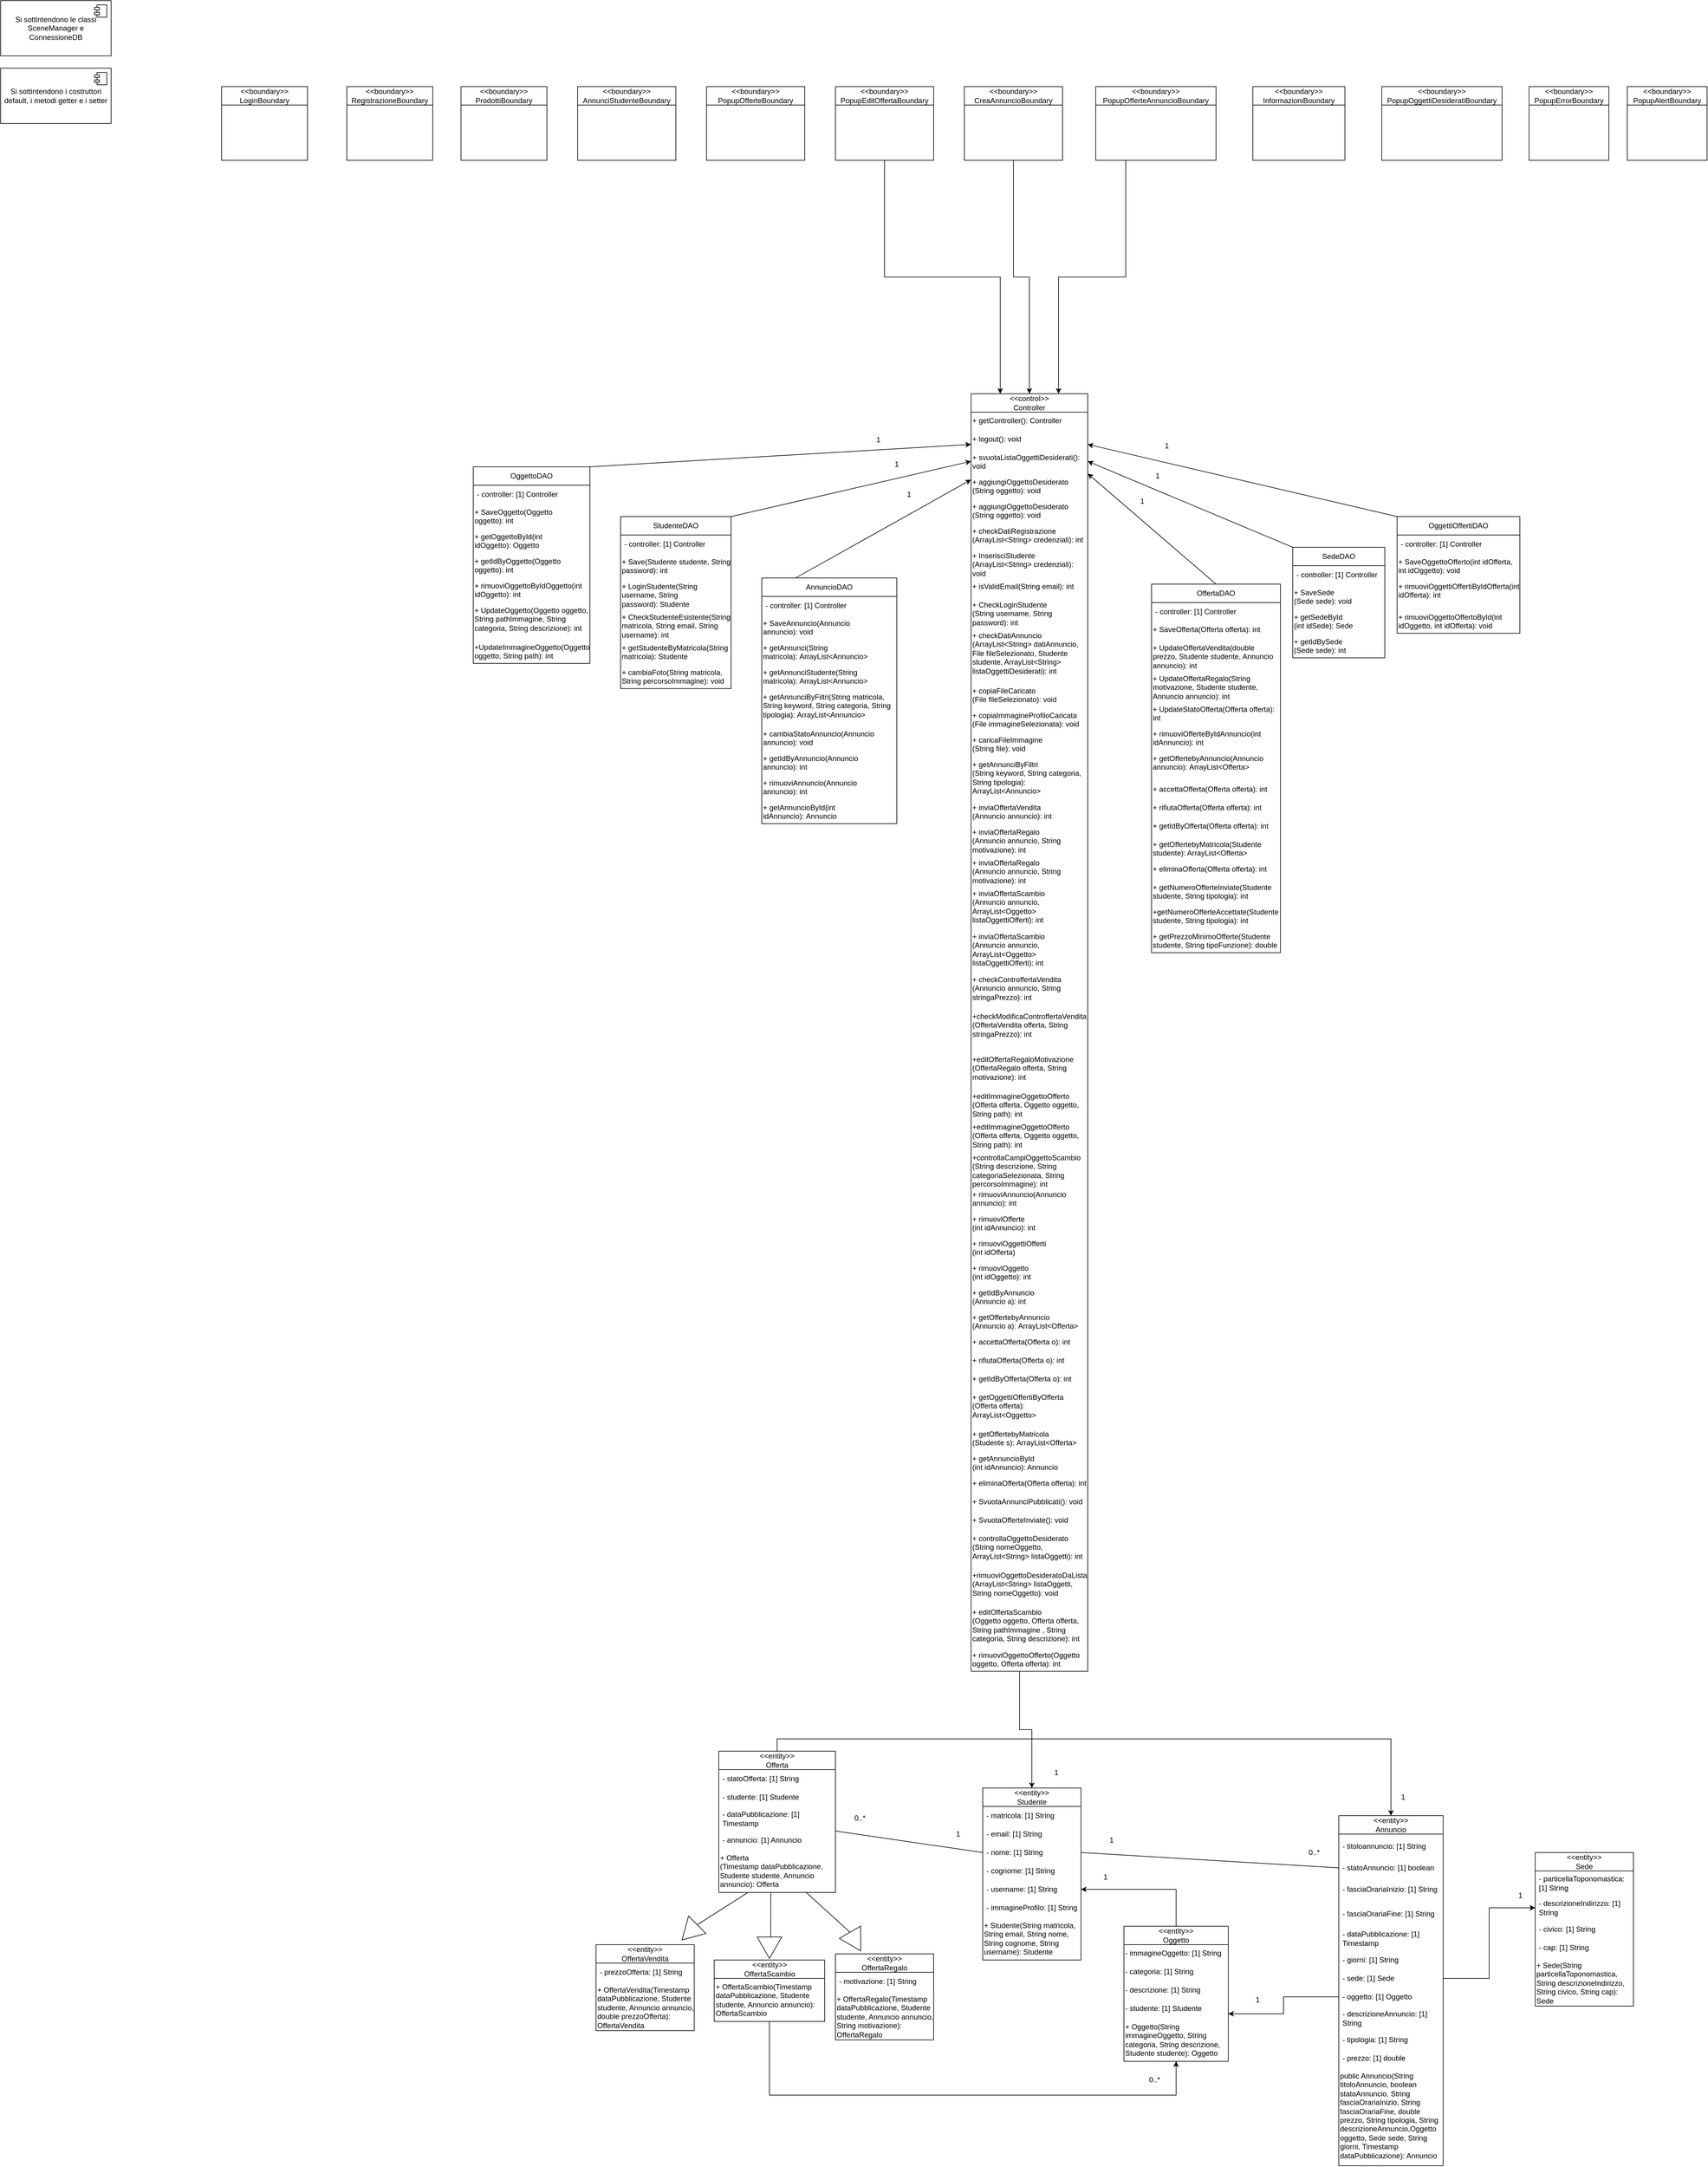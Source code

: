 <mxfile version="28.2.5">
  <diagram id="cW2cgHdcdRog6d1Aets5" name="Pagina-1">
    <mxGraphModel dx="3144" dy="1564" grid="1" gridSize="10" guides="1" tooltips="1" connect="1" arrows="1" fold="1" page="1" pageScale="1" pageWidth="827" pageHeight="1169" math="0" shadow="0">
      <root>
        <mxCell id="0" />
        <mxCell id="1" parent="0" />
        <mxCell id="Jhb4auvx99f1X-tcFU8L-2" value="&lt;div&gt;&amp;lt;&amp;lt;boundary&amp;gt;&amp;gt;&lt;/div&gt;&lt;div&gt;LoginBoundary&lt;/div&gt;" style="swimlane;fontStyle=0;childLayout=stackLayout;horizontal=1;startSize=30;horizontalStack=0;resizeParent=1;resizeParentMax=0;resizeLast=0;collapsible=1;marginBottom=0;whiteSpace=wrap;html=1;" parent="1" vertex="1">
          <mxGeometry x="400" y="160" width="140" height="120" as="geometry" />
        </mxCell>
        <mxCell id="Jhb4auvx99f1X-tcFU8L-4" value="&lt;div&gt;&amp;lt;&amp;lt;boundary&amp;gt;&amp;gt;&lt;/div&gt;&lt;div&gt;RegistrazioneBoundary&lt;/div&gt;" style="swimlane;fontStyle=0;childLayout=stackLayout;horizontal=1;startSize=30;horizontalStack=0;resizeParent=1;resizeParentMax=0;resizeLast=0;collapsible=1;marginBottom=0;whiteSpace=wrap;html=1;" parent="1" vertex="1">
          <mxGeometry x="604" y="160" width="140" height="120" as="geometry" />
        </mxCell>
        <mxCell id="Jhb4auvx99f1X-tcFU8L-6" value="&lt;div&gt;&amp;lt;&amp;lt;boundary&amp;gt;&amp;gt;&lt;/div&gt;&lt;div&gt;ProdottiBoundary&lt;/div&gt;" style="swimlane;fontStyle=0;childLayout=stackLayout;horizontal=1;startSize=30;horizontalStack=0;resizeParent=1;resizeParentMax=0;resizeLast=0;collapsible=1;marginBottom=0;whiteSpace=wrap;html=1;" parent="1" vertex="1">
          <mxGeometry x="790" y="160" width="140" height="120" as="geometry" />
        </mxCell>
        <mxCell id="Jhb4auvx99f1X-tcFU8L-8" value="&amp;lt;&amp;lt;boundary&amp;gt;&amp;gt;&lt;div&gt;AnnunciStudenteBoundary&lt;/div&gt;" style="swimlane;fontStyle=0;childLayout=stackLayout;horizontal=1;startSize=30;horizontalStack=0;resizeParent=1;resizeParentMax=0;resizeLast=0;collapsible=1;marginBottom=0;whiteSpace=wrap;html=1;" parent="1" vertex="1">
          <mxGeometry x="980" y="160" width="160" height="120" as="geometry" />
        </mxCell>
        <mxCell id="Jhb4auvx99f1X-tcFU8L-10" value="&amp;lt;&amp;lt;boundary&amp;gt;&amp;gt;&lt;div&gt;PopupOfferteBoundary&lt;/div&gt;" style="swimlane;fontStyle=0;childLayout=stackLayout;horizontal=1;startSize=30;horizontalStack=0;resizeParent=1;resizeParentMax=0;resizeLast=0;collapsible=1;marginBottom=0;whiteSpace=wrap;html=1;" parent="1" vertex="1">
          <mxGeometry x="1190" y="160" width="160" height="120" as="geometry" />
        </mxCell>
        <mxCell id="Jhb4auvx99f1X-tcFU8L-11" style="edgeStyle=orthogonalEdgeStyle;rounded=0;orthogonalLoop=1;jettySize=auto;html=1;exitX=0.5;exitY=1;exitDx=0;exitDy=0;entryX=0.25;entryY=0;entryDx=0;entryDy=0;" parent="1" source="Jhb4auvx99f1X-tcFU8L-12" target="Jhb4auvx99f1X-tcFU8L-25" edge="1">
          <mxGeometry relative="1" as="geometry" />
        </mxCell>
        <mxCell id="Jhb4auvx99f1X-tcFU8L-12" value="&amp;lt;&amp;lt;boundary&amp;gt;&amp;gt;&lt;div&gt;PopupEditOffertaBoundary&lt;/div&gt;" style="swimlane;fontStyle=0;childLayout=stackLayout;horizontal=1;startSize=30;horizontalStack=0;resizeParent=1;resizeParentMax=0;resizeLast=0;collapsible=1;marginBottom=0;whiteSpace=wrap;html=1;" parent="1" vertex="1">
          <mxGeometry x="1400" y="160" width="160" height="120" as="geometry" />
        </mxCell>
        <mxCell id="tFBJAqRNHtmbwnd6xfE6-39" style="edgeStyle=orthogonalEdgeStyle;rounded=0;orthogonalLoop=1;jettySize=auto;html=1;exitX=0.5;exitY=1;exitDx=0;exitDy=0;entryX=0.5;entryY=0;entryDx=0;entryDy=0;" edge="1" parent="1" source="Jhb4auvx99f1X-tcFU8L-14" target="Jhb4auvx99f1X-tcFU8L-25">
          <mxGeometry relative="1" as="geometry" />
        </mxCell>
        <mxCell id="Jhb4auvx99f1X-tcFU8L-14" value="&amp;lt;&amp;lt;boundary&amp;gt;&amp;gt;&lt;div&gt;CreaAnnuncioBoundary&lt;/div&gt;" style="swimlane;fontStyle=0;childLayout=stackLayout;horizontal=1;startSize=30;horizontalStack=0;resizeParent=1;resizeParentMax=0;resizeLast=0;collapsible=1;marginBottom=0;whiteSpace=wrap;html=1;" parent="1" vertex="1">
          <mxGeometry x="1610" y="160" width="160" height="120" as="geometry" />
        </mxCell>
        <mxCell id="Jhb4auvx99f1X-tcFU8L-15" style="edgeStyle=orthogonalEdgeStyle;rounded=0;orthogonalLoop=1;jettySize=auto;html=1;exitX=0.25;exitY=1;exitDx=0;exitDy=0;entryX=0.75;entryY=0;entryDx=0;entryDy=0;" parent="1" source="Jhb4auvx99f1X-tcFU8L-16" target="Jhb4auvx99f1X-tcFU8L-25" edge="1">
          <mxGeometry relative="1" as="geometry" />
        </mxCell>
        <mxCell id="Jhb4auvx99f1X-tcFU8L-16" value="&amp;lt;&amp;lt;boundary&amp;gt;&amp;gt;&lt;div&gt;PopupOfferteAnnuncioBoundary&lt;/div&gt;" style="swimlane;fontStyle=0;childLayout=stackLayout;horizontal=1;startSize=30;horizontalStack=0;resizeParent=1;resizeParentMax=0;resizeLast=0;collapsible=1;marginBottom=0;whiteSpace=wrap;html=1;" parent="1" vertex="1">
          <mxGeometry x="1824" y="160" width="196" height="120" as="geometry" />
        </mxCell>
        <mxCell id="Jhb4auvx99f1X-tcFU8L-18" value="&lt;div&gt;&amp;lt;&amp;lt;boundary&amp;gt;&amp;gt;&lt;/div&gt;&lt;div&gt;InformazioniBoundary&lt;/div&gt;" style="swimlane;fontStyle=0;childLayout=stackLayout;horizontal=1;startSize=30;horizontalStack=0;resizeParent=1;resizeParentMax=0;resizeLast=0;collapsible=1;marginBottom=0;whiteSpace=wrap;html=1;" parent="1" vertex="1">
          <mxGeometry x="2080" y="160" width="150" height="120" as="geometry" />
        </mxCell>
        <mxCell id="Jhb4auvx99f1X-tcFU8L-20" value="&amp;lt;&amp;lt;boundary&amp;gt;&amp;gt;&lt;div&gt;PopupOggettiDesideratiBoundary&lt;/div&gt;" style="swimlane;fontStyle=0;childLayout=stackLayout;horizontal=1;startSize=30;horizontalStack=0;resizeParent=1;resizeParentMax=0;resizeLast=0;collapsible=1;marginBottom=0;whiteSpace=wrap;html=1;" parent="1" vertex="1">
          <mxGeometry x="2290" y="160" width="196" height="120" as="geometry" />
        </mxCell>
        <mxCell id="Jhb4auvx99f1X-tcFU8L-22" value="&amp;lt;&amp;lt;boundary&amp;gt;&amp;gt;&lt;div&gt;PopupAlertBoundary&lt;/div&gt;" style="swimlane;fontStyle=0;childLayout=stackLayout;horizontal=1;startSize=30;horizontalStack=0;resizeParent=1;resizeParentMax=0;resizeLast=0;collapsible=1;marginBottom=0;whiteSpace=wrap;html=1;" parent="1" vertex="1">
          <mxGeometry x="2690" y="160" width="130" height="120" as="geometry" />
        </mxCell>
        <mxCell id="Jhb4auvx99f1X-tcFU8L-24" value="&amp;lt;&amp;lt;boundary&amp;gt;&amp;gt;&lt;div&gt;PopupErrorBoundary&lt;/div&gt;" style="swimlane;fontStyle=0;childLayout=stackLayout;horizontal=1;startSize=30;horizontalStack=0;resizeParent=1;resizeParentMax=0;resizeLast=0;collapsible=1;marginBottom=0;whiteSpace=wrap;html=1;" parent="1" vertex="1">
          <mxGeometry x="2530" y="160" width="130" height="120" as="geometry" />
        </mxCell>
        <mxCell id="Jhb4auvx99f1X-tcFU8L-25" value="&lt;div&gt;&amp;lt;&amp;lt;control&amp;gt;&amp;gt;&lt;/div&gt;&lt;div&gt;Controller&lt;/div&gt;" style="swimlane;fontStyle=0;childLayout=stackLayout;horizontal=1;startSize=30;horizontalStack=0;resizeParent=1;resizeParentMax=0;resizeLast=0;collapsible=1;marginBottom=0;whiteSpace=wrap;html=1;" parent="1" vertex="1">
          <mxGeometry x="1621" y="660" width="190" height="2080" as="geometry" />
        </mxCell>
        <mxCell id="tFBJAqRNHtmbwnd6xfE6-32" value="+ getController(): Controller" style="text;whiteSpace=wrap;" vertex="1" parent="Jhb4auvx99f1X-tcFU8L-25">
          <mxGeometry y="30" width="190" height="30" as="geometry" />
        </mxCell>
        <mxCell id="tFBJAqRNHtmbwnd6xfE6-36" value="+ logout(): void" style="text;whiteSpace=wrap;" vertex="1" parent="Jhb4auvx99f1X-tcFU8L-25">
          <mxGeometry y="60" width="190" height="30" as="geometry" />
        </mxCell>
        <mxCell id="tFBJAqRNHtmbwnd6xfE6-38" value="+ svuotaListaOggettiDesiderati(): void" style="text;whiteSpace=wrap;" vertex="1" parent="Jhb4auvx99f1X-tcFU8L-25">
          <mxGeometry y="90" width="190" height="40" as="geometry" />
        </mxCell>
        <mxCell id="tFBJAqRNHtmbwnd6xfE6-46" value="+ aggiungiOggettoDesiderato&#xa;(String oggetto): void" style="text;whiteSpace=wrap;" vertex="1" parent="Jhb4auvx99f1X-tcFU8L-25">
          <mxGeometry y="130" width="190" height="40" as="geometry" />
        </mxCell>
        <mxCell id="tFBJAqRNHtmbwnd6xfE6-63" value="+ aggiungiOggettoDesiderato&#xa;(String oggetto): void" style="text;whiteSpace=wrap;" vertex="1" parent="Jhb4auvx99f1X-tcFU8L-25">
          <mxGeometry y="170" width="190" height="40" as="geometry" />
        </mxCell>
        <mxCell id="tFBJAqRNHtmbwnd6xfE6-64" value="+ checkDatiRegistrazione&#xa;(ArrayList&lt;String&gt; credenziali): int" style="text;whiteSpace=wrap;" vertex="1" parent="Jhb4auvx99f1X-tcFU8L-25">
          <mxGeometry y="210" width="190" height="40" as="geometry" />
        </mxCell>
        <mxCell id="tFBJAqRNHtmbwnd6xfE6-67" value="+ InserisciStudente (ArrayList&lt;String&gt; credenziali): void" style="text;whiteSpace=wrap;" vertex="1" parent="Jhb4auvx99f1X-tcFU8L-25">
          <mxGeometry y="250" width="190" height="50" as="geometry" />
        </mxCell>
        <mxCell id="tFBJAqRNHtmbwnd6xfE6-69" value="+ isValidEmail(String email): int" style="text;whiteSpace=wrap;" vertex="1" parent="Jhb4auvx99f1X-tcFU8L-25">
          <mxGeometry y="300" width="190" height="30" as="geometry" />
        </mxCell>
        <mxCell id="tFBJAqRNHtmbwnd6xfE6-70" value="+ CheckLoginStudente&#xa;(String username, String password): int" style="text;whiteSpace=wrap;" vertex="1" parent="Jhb4auvx99f1X-tcFU8L-25">
          <mxGeometry y="330" width="190" height="50" as="geometry" />
        </mxCell>
        <mxCell id="tFBJAqRNHtmbwnd6xfE6-71" value="+ checkDatiAnnuncio&#xa;(ArrayList&lt;String&gt; datiAnnuncio, File fileSelezionato, Studente studente, ArrayList&lt;String&gt; listaOggettiDesiderati): int" style="text;whiteSpace=wrap;" vertex="1" parent="Jhb4auvx99f1X-tcFU8L-25">
          <mxGeometry y="380" width="190" height="90" as="geometry" />
        </mxCell>
        <mxCell id="tFBJAqRNHtmbwnd6xfE6-73" value="+ copiaFileCaricato&#xa;(File fileSelezionato): void" style="text;whiteSpace=wrap;" vertex="1" parent="Jhb4auvx99f1X-tcFU8L-25">
          <mxGeometry y="470" width="190" height="40" as="geometry" />
        </mxCell>
        <mxCell id="tFBJAqRNHtmbwnd6xfE6-74" value="+ copiaImmagineProfiloCaricata&#xa;(File immagineSelezionata): void" style="text;whiteSpace=wrap;" vertex="1" parent="Jhb4auvx99f1X-tcFU8L-25">
          <mxGeometry y="510" width="190" height="40" as="geometry" />
        </mxCell>
        <mxCell id="tFBJAqRNHtmbwnd6xfE6-75" value="+ caricaFileImmagine&#xa;(String file): void" style="text;whiteSpace=wrap;" vertex="1" parent="Jhb4auvx99f1X-tcFU8L-25">
          <mxGeometry y="550" width="190" height="40" as="geometry" />
        </mxCell>
        <mxCell id="tFBJAqRNHtmbwnd6xfE6-76" value="+ getAnnunciByFiltri&#xa;(String keyword, String categoria, String tipologia): ArrayList&lt;Annuncio&gt; " style="text;whiteSpace=wrap;" vertex="1" parent="Jhb4auvx99f1X-tcFU8L-25">
          <mxGeometry y="590" width="190" height="70" as="geometry" />
        </mxCell>
        <mxCell id="tFBJAqRNHtmbwnd6xfE6-141" value="+ inviaOffertaVendita&#xa;(Annuncio annuncio): int" style="text;whiteSpace=wrap;" vertex="1" parent="Jhb4auvx99f1X-tcFU8L-25">
          <mxGeometry y="660" width="190" height="40" as="geometry" />
        </mxCell>
        <mxCell id="tFBJAqRNHtmbwnd6xfE6-142" value="+ inviaOffertaRegalo&#xa;(Annuncio annuncio, String motivazione): int" style="text;whiteSpace=wrap;" vertex="1" parent="Jhb4auvx99f1X-tcFU8L-25">
          <mxGeometry y="700" width="190" height="50" as="geometry" />
        </mxCell>
        <mxCell id="tFBJAqRNHtmbwnd6xfE6-160" value="+ inviaOffertaRegalo&#xa;(Annuncio annuncio, String motivazione): int" style="text;whiteSpace=wrap;" vertex="1" parent="Jhb4auvx99f1X-tcFU8L-25">
          <mxGeometry y="750" width="190" height="50" as="geometry" />
        </mxCell>
        <mxCell id="tFBJAqRNHtmbwnd6xfE6-161" value="+ inviaOffertaScambio&#xa;(Annuncio annuncio, ArrayList&lt;Oggetto&gt; listaOggettiOfferti): int" style="text;whiteSpace=wrap;" vertex="1" parent="Jhb4auvx99f1X-tcFU8L-25">
          <mxGeometry y="800" width="190" height="70" as="geometry" />
        </mxCell>
        <mxCell id="tFBJAqRNHtmbwnd6xfE6-162" value="+ inviaOffertaScambio&#xa;(Annuncio annuncio, ArrayList&lt;Oggetto&gt; listaOggettiOfferti): int" style="text;whiteSpace=wrap;" vertex="1" parent="Jhb4auvx99f1X-tcFU8L-25">
          <mxGeometry y="870" width="190" height="70" as="geometry" />
        </mxCell>
        <mxCell id="tFBJAqRNHtmbwnd6xfE6-163" value="+ checkControffertaVendita&#xa;(Annuncio annuncio, String stringaPrezzo): int" style="text;whiteSpace=wrap;" vertex="1" parent="Jhb4auvx99f1X-tcFU8L-25">
          <mxGeometry y="940" width="190" height="60" as="geometry" />
        </mxCell>
        <mxCell id="tFBJAqRNHtmbwnd6xfE6-165" value="+checkModificaControffertaVendita&#xa;(OffertaVendita offerta, String stringaPrezzo): int" style="text;whiteSpace=wrap;" vertex="1" parent="Jhb4auvx99f1X-tcFU8L-25">
          <mxGeometry y="1000" width="190" height="70" as="geometry" />
        </mxCell>
        <mxCell id="tFBJAqRNHtmbwnd6xfE6-166" value="+editOffertaRegaloMotivazione&#xa;(OffertaRegalo offerta, String motivazione): int" style="text;whiteSpace=wrap;" vertex="1" parent="Jhb4auvx99f1X-tcFU8L-25">
          <mxGeometry y="1070" width="190" height="60" as="geometry" />
        </mxCell>
        <mxCell id="tFBJAqRNHtmbwnd6xfE6-167" value="+editImmagineOggettoOfferto&#xa;(Offerta offerta, Oggetto oggetto, String path): int" style="text;whiteSpace=wrap;" vertex="1" parent="Jhb4auvx99f1X-tcFU8L-25">
          <mxGeometry y="1130" width="190" height="50" as="geometry" />
        </mxCell>
        <mxCell id="tFBJAqRNHtmbwnd6xfE6-168" value="+editImmagineOggettoOfferto&#xa;(Offerta offerta, Oggetto oggetto, String path): int" style="text;whiteSpace=wrap;" vertex="1" parent="Jhb4auvx99f1X-tcFU8L-25">
          <mxGeometry y="1180" width="190" height="50" as="geometry" />
        </mxCell>
        <mxCell id="tFBJAqRNHtmbwnd6xfE6-170" value="+controllaCampiOggettoScambio&#xa;(String descrizione, String categoriaSelezionata, String percorsoImmagine): int" style="text;whiteSpace=wrap;" vertex="1" parent="Jhb4auvx99f1X-tcFU8L-25">
          <mxGeometry y="1230" width="190" height="60" as="geometry" />
        </mxCell>
        <mxCell id="tFBJAqRNHtmbwnd6xfE6-171" value="+ rimuoviAnnuncio(Annuncio annuncio): int" style="text;whiteSpace=wrap;" vertex="1" parent="Jhb4auvx99f1X-tcFU8L-25">
          <mxGeometry y="1290" width="190" height="40" as="geometry" />
        </mxCell>
        <mxCell id="tFBJAqRNHtmbwnd6xfE6-172" value="+ rimuoviOfferte&#xa;(int idAnnuncio): int" style="text;whiteSpace=wrap;" vertex="1" parent="Jhb4auvx99f1X-tcFU8L-25">
          <mxGeometry y="1330" width="190" height="40" as="geometry" />
        </mxCell>
        <mxCell id="tFBJAqRNHtmbwnd6xfE6-176" value="+ rimuoviOggettiOfferti&#xa;(int idOfferta)" style="text;whiteSpace=wrap;" vertex="1" parent="Jhb4auvx99f1X-tcFU8L-25">
          <mxGeometry y="1370" width="190" height="40" as="geometry" />
        </mxCell>
        <mxCell id="tFBJAqRNHtmbwnd6xfE6-177" value="+ rimuoviOggetto&#xa;(int idOggetto): int" style="text;whiteSpace=wrap;" vertex="1" parent="Jhb4auvx99f1X-tcFU8L-25">
          <mxGeometry y="1410" width="190" height="40" as="geometry" />
        </mxCell>
        <mxCell id="tFBJAqRNHtmbwnd6xfE6-179" value="+ getIdByAnnuncio&#xa;(Annuncio a): int" style="text;whiteSpace=wrap;" vertex="1" parent="Jhb4auvx99f1X-tcFU8L-25">
          <mxGeometry y="1450" width="190" height="40" as="geometry" />
        </mxCell>
        <mxCell id="tFBJAqRNHtmbwnd6xfE6-180" value="+ getOffertebyAnnuncio&#xa;(Annuncio a): ArrayList&lt;Offerta&gt; " style="text;whiteSpace=wrap;" vertex="1" parent="Jhb4auvx99f1X-tcFU8L-25">
          <mxGeometry y="1490" width="190" height="40" as="geometry" />
        </mxCell>
        <mxCell id="tFBJAqRNHtmbwnd6xfE6-181" value="+ accettaOfferta(Offerta o): int" style="text;whiteSpace=wrap;" vertex="1" parent="Jhb4auvx99f1X-tcFU8L-25">
          <mxGeometry y="1530" width="190" height="30" as="geometry" />
        </mxCell>
        <mxCell id="tFBJAqRNHtmbwnd6xfE6-182" value="+ rifiutaOfferta(Offerta o): int" style="text;whiteSpace=wrap;" vertex="1" parent="Jhb4auvx99f1X-tcFU8L-25">
          <mxGeometry y="1560" width="190" height="30" as="geometry" />
        </mxCell>
        <mxCell id="tFBJAqRNHtmbwnd6xfE6-183" value="+ getIdByOfferta(Offerta o): int" style="text;whiteSpace=wrap;" vertex="1" parent="Jhb4auvx99f1X-tcFU8L-25">
          <mxGeometry y="1590" width="190" height="30" as="geometry" />
        </mxCell>
        <mxCell id="tFBJAqRNHtmbwnd6xfE6-184" value="+ getOggettiOffertiByOfferta&#xa;(Offerta offerta): ArrayList&lt;Oggetto&gt; " style="text;whiteSpace=wrap;" vertex="1" parent="Jhb4auvx99f1X-tcFU8L-25">
          <mxGeometry y="1620" width="190" height="60" as="geometry" />
        </mxCell>
        <mxCell id="tFBJAqRNHtmbwnd6xfE6-185" value="+ getOffertebyMatricola&#xa;(Studente s): ArrayList&lt;Offerta&gt; " style="text;whiteSpace=wrap;" vertex="1" parent="Jhb4auvx99f1X-tcFU8L-25">
          <mxGeometry y="1680" width="190" height="40" as="geometry" />
        </mxCell>
        <mxCell id="tFBJAqRNHtmbwnd6xfE6-186" value="+ getAnnuncioById&#xa;(int idAnnuncio): Annuncio " style="text;whiteSpace=wrap;" vertex="1" parent="Jhb4auvx99f1X-tcFU8L-25">
          <mxGeometry y="1720" width="190" height="40" as="geometry" />
        </mxCell>
        <mxCell id="tFBJAqRNHtmbwnd6xfE6-189" value="+ eliminaOfferta(Offerta offerta): int" style="text;whiteSpace=wrap;" vertex="1" parent="Jhb4auvx99f1X-tcFU8L-25">
          <mxGeometry y="1760" width="190" height="30" as="geometry" />
        </mxCell>
        <mxCell id="tFBJAqRNHtmbwnd6xfE6-197" value="+ SvuotaAnnunciPubblicati(): void" style="text;whiteSpace=wrap;" vertex="1" parent="Jhb4auvx99f1X-tcFU8L-25">
          <mxGeometry y="1790" width="190" height="30" as="geometry" />
        </mxCell>
        <mxCell id="tFBJAqRNHtmbwnd6xfE6-198" value="+ SvuotaOfferteInviate(): void" style="text;whiteSpace=wrap;" vertex="1" parent="Jhb4auvx99f1X-tcFU8L-25">
          <mxGeometry y="1820" width="190" height="30" as="geometry" />
        </mxCell>
        <mxCell id="tFBJAqRNHtmbwnd6xfE6-199" value="+ controllaOggettoDesiderato&#xa;(String nomeOggetto, ArrayList&lt;String&gt; listaOggetti): int" style="text;whiteSpace=wrap;" vertex="1" parent="Jhb4auvx99f1X-tcFU8L-25">
          <mxGeometry y="1850" width="190" height="60" as="geometry" />
        </mxCell>
        <mxCell id="tFBJAqRNHtmbwnd6xfE6-201" value="+rimuoviOggettoDesideratoDaLista&#xa;(ArrayList&lt;String&gt; listaOggetti, String nomeOggetto): void" style="text;whiteSpace=wrap;" vertex="1" parent="Jhb4auvx99f1X-tcFU8L-25">
          <mxGeometry y="1910" width="190" height="60" as="geometry" />
        </mxCell>
        <mxCell id="tFBJAqRNHtmbwnd6xfE6-202" value="+ editOffertaScambio&#xa;(Oggetto oggetto, Offerta offerta, String pathImmagine , String categoria, String descrizione): int" style="text;whiteSpace=wrap;" vertex="1" parent="Jhb4auvx99f1X-tcFU8L-25">
          <mxGeometry y="1970" width="190" height="70" as="geometry" />
        </mxCell>
        <mxCell id="tFBJAqRNHtmbwnd6xfE6-203" value="+ rimuoviOggettoOfferto(Oggetto oggetto, Offerta offerta): int" style="text;whiteSpace=wrap;" vertex="1" parent="Jhb4auvx99f1X-tcFU8L-25">
          <mxGeometry y="2040" width="190" height="40" as="geometry" />
        </mxCell>
        <mxCell id="Jhb4auvx99f1X-tcFU8L-26" value="StudenteDAO" style="swimlane;fontStyle=0;childLayout=stackLayout;horizontal=1;startSize=30;horizontalStack=0;resizeParent=1;resizeParentMax=0;resizeLast=0;collapsible=1;marginBottom=0;whiteSpace=wrap;html=1;" parent="1" vertex="1">
          <mxGeometry x="1050" y="860" width="180" height="280" as="geometry" />
        </mxCell>
        <mxCell id="Jhb4auvx99f1X-tcFU8L-27" value="- controller: [1] Controller" style="text;strokeColor=none;fillColor=none;align=left;verticalAlign=middle;spacingLeft=4;spacingRight=4;overflow=hidden;points=[[0,0.5],[1,0.5]];portConstraint=eastwest;rotatable=0;whiteSpace=wrap;html=1;" parent="Jhb4auvx99f1X-tcFU8L-26" vertex="1">
          <mxGeometry y="30" width="180" height="30" as="geometry" />
        </mxCell>
        <mxCell id="Jhb4auvx99f1X-tcFU8L-28" value="+ Save(Studente studente, String password): int" style="text;whiteSpace=wrap;" parent="Jhb4auvx99f1X-tcFU8L-26" vertex="1">
          <mxGeometry y="60" width="180" height="40" as="geometry" />
        </mxCell>
        <mxCell id="Jhb4auvx99f1X-tcFU8L-29" value="+ LoginStudente(String username, String password): Studente " style="text;whiteSpace=wrap;" parent="Jhb4auvx99f1X-tcFU8L-26" vertex="1">
          <mxGeometry y="100" width="180" height="50" as="geometry" />
        </mxCell>
        <mxCell id="Jhb4auvx99f1X-tcFU8L-30" value="+ CheckStudenteEsistente(String matricola, String email, String username): int " style="text;whiteSpace=wrap;" parent="Jhb4auvx99f1X-tcFU8L-26" vertex="1">
          <mxGeometry y="150" width="180" height="50" as="geometry" />
        </mxCell>
        <mxCell id="Jhb4auvx99f1X-tcFU8L-31" value="+ getStudenteByMatricola(String matricola): Studente " style="text;whiteSpace=wrap;" parent="Jhb4auvx99f1X-tcFU8L-26" vertex="1">
          <mxGeometry y="200" width="180" height="40" as="geometry" />
        </mxCell>
        <mxCell id="Jhb4auvx99f1X-tcFU8L-32" value="+ cambiaFoto(String matricola, String percorsoImmagine): void " style="text;whiteSpace=wrap;" parent="Jhb4auvx99f1X-tcFU8L-26" vertex="1">
          <mxGeometry y="240" width="180" height="40" as="geometry" />
        </mxCell>
        <mxCell id="Jhb4auvx99f1X-tcFU8L-33" value="" style="endArrow=classic;html=1;rounded=0;exitX=1;exitY=0;exitDx=0;exitDy=0;endFill=1;entryX=0;entryY=0.5;entryDx=0;entryDy=0;" parent="1" source="Jhb4auvx99f1X-tcFU8L-26" edge="1" target="tFBJAqRNHtmbwnd6xfE6-38">
          <mxGeometry width="50" height="50" relative="1" as="geometry">
            <mxPoint x="1571" y="830" as="sourcePoint" />
            <mxPoint x="1621" y="780" as="targetPoint" />
          </mxGeometry>
        </mxCell>
        <mxCell id="Jhb4auvx99f1X-tcFU8L-34" value="AnnuncioDAO" style="swimlane;fontStyle=0;childLayout=stackLayout;horizontal=1;startSize=30;horizontalStack=0;resizeParent=1;resizeParentMax=0;resizeLast=0;collapsible=1;marginBottom=0;whiteSpace=wrap;html=1;" parent="1" vertex="1">
          <mxGeometry x="1280" y="960" width="220" height="400" as="geometry" />
        </mxCell>
        <mxCell id="Jhb4auvx99f1X-tcFU8L-35" value="- controller: [1] Controller" style="text;strokeColor=none;fillColor=none;align=left;verticalAlign=middle;spacingLeft=4;spacingRight=4;overflow=hidden;points=[[0,0.5],[1,0.5]];portConstraint=eastwest;rotatable=0;whiteSpace=wrap;html=1;" parent="Jhb4auvx99f1X-tcFU8L-34" vertex="1">
          <mxGeometry y="30" width="220" height="30" as="geometry" />
        </mxCell>
        <mxCell id="Jhb4auvx99f1X-tcFU8L-36" value="+ SaveAnnuncio(Annuncio annuncio): void " style="text;whiteSpace=wrap;" parent="Jhb4auvx99f1X-tcFU8L-34" vertex="1">
          <mxGeometry y="60" width="220" height="40" as="geometry" />
        </mxCell>
        <mxCell id="Jhb4auvx99f1X-tcFU8L-37" value="+ getAnnunci(String matricola): ArrayList&lt;Annuncio&gt; " style="text;whiteSpace=wrap;" parent="Jhb4auvx99f1X-tcFU8L-34" vertex="1">
          <mxGeometry y="100" width="220" height="40" as="geometry" />
        </mxCell>
        <mxCell id="Jhb4auvx99f1X-tcFU8L-38" value="+ getAnnunciStudente(String matricola): ArrayList&lt;Annuncio&gt; " style="text;whiteSpace=wrap;" parent="Jhb4auvx99f1X-tcFU8L-34" vertex="1">
          <mxGeometry y="140" width="220" height="40" as="geometry" />
        </mxCell>
        <mxCell id="Jhb4auvx99f1X-tcFU8L-39" value="+ getAnnunciByFiltri(String matricola, String keyword, String categoria, String tipologia): ArrayList&lt;Annuncio&gt; " style="text;whiteSpace=wrap;" parent="Jhb4auvx99f1X-tcFU8L-34" vertex="1">
          <mxGeometry y="180" width="220" height="60" as="geometry" />
        </mxCell>
        <mxCell id="Jhb4auvx99f1X-tcFU8L-40" value="+ cambiaStatoAnnuncio(Annuncio annuncio): void " style="text;whiteSpace=wrap;" parent="Jhb4auvx99f1X-tcFU8L-34" vertex="1">
          <mxGeometry y="240" width="220" height="40" as="geometry" />
        </mxCell>
        <mxCell id="Jhb4auvx99f1X-tcFU8L-41" value="+ getIdByAnnuncio(Annuncio annuncio): int " style="text;whiteSpace=wrap;" parent="Jhb4auvx99f1X-tcFU8L-34" vertex="1">
          <mxGeometry y="280" width="220" height="40" as="geometry" />
        </mxCell>
        <mxCell id="Jhb4auvx99f1X-tcFU8L-42" value="+ rimuoviAnnuncio(Annuncio annuncio): int " style="text;whiteSpace=wrap;" parent="Jhb4auvx99f1X-tcFU8L-34" vertex="1">
          <mxGeometry y="320" width="220" height="40" as="geometry" />
        </mxCell>
        <mxCell id="Jhb4auvx99f1X-tcFU8L-43" value="+ getAnnuncioById(int idAnnuncio): Annuncio " style="text;whiteSpace=wrap;" parent="Jhb4auvx99f1X-tcFU8L-34" vertex="1">
          <mxGeometry y="360" width="220" height="40" as="geometry" />
        </mxCell>
        <mxCell id="Jhb4auvx99f1X-tcFU8L-44" value="" style="endArrow=classic;html=1;rounded=0;exitX=0.25;exitY=0;exitDx=0;exitDy=0;endFill=1;entryX=0;entryY=0.25;entryDx=0;entryDy=0;" parent="1" source="Jhb4auvx99f1X-tcFU8L-34" target="tFBJAqRNHtmbwnd6xfE6-46" edge="1">
          <mxGeometry width="50" height="50" relative="1" as="geometry">
            <mxPoint x="1480" y="870" as="sourcePoint" />
            <mxPoint x="1630" y="780" as="targetPoint" />
          </mxGeometry>
        </mxCell>
        <mxCell id="Jhb4auvx99f1X-tcFU8L-45" value="SedeDAO" style="swimlane;fontStyle=0;childLayout=stackLayout;horizontal=1;startSize=30;horizontalStack=0;resizeParent=1;resizeParentMax=0;resizeLast=0;collapsible=1;marginBottom=0;whiteSpace=wrap;html=1;" parent="1" vertex="1">
          <mxGeometry x="2145" y="910" width="150" height="180" as="geometry" />
        </mxCell>
        <mxCell id="Jhb4auvx99f1X-tcFU8L-46" value="- controller: [1] Controller" style="text;strokeColor=none;fillColor=none;align=left;verticalAlign=middle;spacingLeft=4;spacingRight=4;overflow=hidden;points=[[0,0.5],[1,0.5]];portConstraint=eastwest;rotatable=0;whiteSpace=wrap;html=1;" parent="Jhb4auvx99f1X-tcFU8L-45" vertex="1">
          <mxGeometry y="30" width="150" height="30" as="geometry" />
        </mxCell>
        <mxCell id="Jhb4auvx99f1X-tcFU8L-47" value="+ SaveSede&#xa;(Sede sede): void " style="text;whiteSpace=wrap;" parent="Jhb4auvx99f1X-tcFU8L-45" vertex="1">
          <mxGeometry y="60" width="150" height="40" as="geometry" />
        </mxCell>
        <mxCell id="Jhb4auvx99f1X-tcFU8L-48" value="+ getSedeById&#xa;(int idSede): Sede" style="text;whiteSpace=wrap;" parent="Jhb4auvx99f1X-tcFU8L-45" vertex="1">
          <mxGeometry y="100" width="150" height="40" as="geometry" />
        </mxCell>
        <mxCell id="Jhb4auvx99f1X-tcFU8L-49" value="+ getIdBySede&#xa;(Sede sede): int " style="text;whiteSpace=wrap;" parent="Jhb4auvx99f1X-tcFU8L-45" vertex="1">
          <mxGeometry y="140" width="150" height="40" as="geometry" />
        </mxCell>
        <mxCell id="Jhb4auvx99f1X-tcFU8L-50" value="" style="endArrow=classic;html=1;rounded=0;exitX=0;exitY=0;exitDx=0;exitDy=0;entryX=1;entryY=0.5;entryDx=0;entryDy=0;endFill=1;" parent="1" source="Jhb4auvx99f1X-tcFU8L-45" target="tFBJAqRNHtmbwnd6xfE6-38" edge="1">
          <mxGeometry width="50" height="50" relative="1" as="geometry">
            <mxPoint x="1750" y="820" as="sourcePoint" />
            <mxPoint x="1800" y="770" as="targetPoint" />
          </mxGeometry>
        </mxCell>
        <mxCell id="Jhb4auvx99f1X-tcFU8L-51" value="OffertaDAO" style="swimlane;fontStyle=0;childLayout=stackLayout;horizontal=1;startSize=30;horizontalStack=0;resizeParent=1;resizeParentMax=0;resizeLast=0;collapsible=1;marginBottom=0;whiteSpace=wrap;html=1;" parent="1" vertex="1">
          <mxGeometry x="1915" y="970" width="210" height="600" as="geometry" />
        </mxCell>
        <mxCell id="Jhb4auvx99f1X-tcFU8L-52" value="- controller: [1] Controller" style="text;strokeColor=none;fillColor=none;align=left;verticalAlign=middle;spacingLeft=4;spacingRight=4;overflow=hidden;points=[[0,0.5],[1,0.5]];portConstraint=eastwest;rotatable=0;whiteSpace=wrap;html=1;" parent="Jhb4auvx99f1X-tcFU8L-51" vertex="1">
          <mxGeometry y="30" width="210" height="30" as="geometry" />
        </mxCell>
        <mxCell id="Jhb4auvx99f1X-tcFU8L-53" value="+ SaveOfferta(Offerta offerta): int" style="text;whiteSpace=wrap;" parent="Jhb4auvx99f1X-tcFU8L-51" vertex="1">
          <mxGeometry y="60" width="210" height="30" as="geometry" />
        </mxCell>
        <mxCell id="Jhb4auvx99f1X-tcFU8L-54" value="+ UpdateOffertaVendita(double prezzo, Studente studente, Annuncio annuncio): int" style="text;whiteSpace=wrap;" parent="Jhb4auvx99f1X-tcFU8L-51" vertex="1">
          <mxGeometry y="90" width="210" height="50" as="geometry" />
        </mxCell>
        <mxCell id="Jhb4auvx99f1X-tcFU8L-55" value="+ UpdateOffertaRegalo(String motivazione, Studente studente, Annuncio annuncio): int" style="text;whiteSpace=wrap;" parent="Jhb4auvx99f1X-tcFU8L-51" vertex="1">
          <mxGeometry y="140" width="210" height="50" as="geometry" />
        </mxCell>
        <mxCell id="Jhb4auvx99f1X-tcFU8L-56" value="+ UpdateStatoOfferta(Offerta offerta): int" style="text;whiteSpace=wrap;" parent="Jhb4auvx99f1X-tcFU8L-51" vertex="1">
          <mxGeometry y="190" width="210" height="40" as="geometry" />
        </mxCell>
        <mxCell id="Jhb4auvx99f1X-tcFU8L-57" value="+ rimuoviOfferteByIdAnnuncio(int idAnnuncio): int" style="text;whiteSpace=wrap;" parent="Jhb4auvx99f1X-tcFU8L-51" vertex="1">
          <mxGeometry y="230" width="210" height="40" as="geometry" />
        </mxCell>
        <mxCell id="Jhb4auvx99f1X-tcFU8L-58" value="+ getOffertebyAnnuncio(Annuncio annuncio): ArrayList&lt;Offerta&gt; " style="text;whiteSpace=wrap;" parent="Jhb4auvx99f1X-tcFU8L-51" vertex="1">
          <mxGeometry y="270" width="210" height="50" as="geometry" />
        </mxCell>
        <mxCell id="Jhb4auvx99f1X-tcFU8L-59" value="+ accettaOfferta(Offerta offerta): int" style="text;whiteSpace=wrap;" parent="Jhb4auvx99f1X-tcFU8L-51" vertex="1">
          <mxGeometry y="320" width="210" height="30" as="geometry" />
        </mxCell>
        <mxCell id="Jhb4auvx99f1X-tcFU8L-60" value="+ rifiutaOfferta(Offerta offerta): int" style="text;whiteSpace=wrap;" parent="Jhb4auvx99f1X-tcFU8L-51" vertex="1">
          <mxGeometry y="350" width="210" height="30" as="geometry" />
        </mxCell>
        <mxCell id="Jhb4auvx99f1X-tcFU8L-61" value="+ getIdByOfferta(Offerta offerta): int " style="text;whiteSpace=wrap;" parent="Jhb4auvx99f1X-tcFU8L-51" vertex="1">
          <mxGeometry y="380" width="210" height="30" as="geometry" />
        </mxCell>
        <mxCell id="Jhb4auvx99f1X-tcFU8L-62" value="+ getOffertebyMatricola(Studente studente): ArrayList&lt;Offerta&gt; " style="text;whiteSpace=wrap;" parent="Jhb4auvx99f1X-tcFU8L-51" vertex="1">
          <mxGeometry y="410" width="210" height="40" as="geometry" />
        </mxCell>
        <mxCell id="Jhb4auvx99f1X-tcFU8L-63" value="+ eliminaOfferta(Offerta offerta): int " style="text;whiteSpace=wrap;" parent="Jhb4auvx99f1X-tcFU8L-51" vertex="1">
          <mxGeometry y="450" width="210" height="30" as="geometry" />
        </mxCell>
        <mxCell id="Jhb4auvx99f1X-tcFU8L-64" value="+ getNumeroOfferteInviate(Studente studente, String tipologia): int " style="text;whiteSpace=wrap;" parent="Jhb4auvx99f1X-tcFU8L-51" vertex="1">
          <mxGeometry y="480" width="210" height="40" as="geometry" />
        </mxCell>
        <mxCell id="Jhb4auvx99f1X-tcFU8L-65" value="+getNumeroOfferteAccettate(Studente studente, String tipologia): int " style="text;whiteSpace=wrap;" parent="Jhb4auvx99f1X-tcFU8L-51" vertex="1">
          <mxGeometry y="520" width="210" height="40" as="geometry" />
        </mxCell>
        <mxCell id="Jhb4auvx99f1X-tcFU8L-66" value="+ getPrezzoMinimoOfferte(Studente studente, String tipoFunzione): double " style="text;whiteSpace=wrap;" parent="Jhb4auvx99f1X-tcFU8L-51" vertex="1">
          <mxGeometry y="560" width="210" height="40" as="geometry" />
        </mxCell>
        <mxCell id="Jhb4auvx99f1X-tcFU8L-67" value="" style="endArrow=classic;html=1;rounded=0;exitX=0.5;exitY=0;exitDx=0;exitDy=0;endFill=1;entryX=1;entryY=0;entryDx=0;entryDy=0;" parent="1" source="Jhb4auvx99f1X-tcFU8L-51" target="tFBJAqRNHtmbwnd6xfE6-46" edge="1">
          <mxGeometry width="50" height="50" relative="1" as="geometry">
            <mxPoint x="1700" y="860" as="sourcePoint" />
            <mxPoint x="1810" y="810" as="targetPoint" />
          </mxGeometry>
        </mxCell>
        <mxCell id="Jhb4auvx99f1X-tcFU8L-68" value="" style="endArrow=none;html=1;rounded=0;entryX=0;entryY=0;entryDx=0;entryDy=0;endFill=0;startArrow=classic;startFill=1;exitX=1;exitY=0.75;exitDx=0;exitDy=0;" parent="1" source="tFBJAqRNHtmbwnd6xfE6-36" target="Jhb4auvx99f1X-tcFU8L-69" edge="1">
          <mxGeometry width="50" height="50" relative="1" as="geometry">
            <mxPoint x="1760" y="770" as="sourcePoint" />
            <mxPoint x="2240" y="800" as="targetPoint" />
          </mxGeometry>
        </mxCell>
        <mxCell id="Jhb4auvx99f1X-tcFU8L-69" value="OggettiOffertiDAO" style="swimlane;fontStyle=0;childLayout=stackLayout;horizontal=1;startSize=30;horizontalStack=0;resizeParent=1;resizeParentMax=0;resizeLast=0;collapsible=1;marginBottom=0;whiteSpace=wrap;html=1;" parent="1" vertex="1">
          <mxGeometry x="2315" y="860" width="200" height="190" as="geometry" />
        </mxCell>
        <mxCell id="Jhb4auvx99f1X-tcFU8L-70" value="- controller: [1] Controller" style="text;strokeColor=none;fillColor=none;align=left;verticalAlign=middle;spacingLeft=4;spacingRight=4;overflow=hidden;points=[[0,0.5],[1,0.5]];portConstraint=eastwest;rotatable=0;whiteSpace=wrap;html=1;" parent="Jhb4auvx99f1X-tcFU8L-69" vertex="1">
          <mxGeometry y="30" width="200" height="30" as="geometry" />
        </mxCell>
        <mxCell id="Jhb4auvx99f1X-tcFU8L-71" value="+ SaveOggettoOfferto(int idOfferta, int idOggetto): void" style="text;whiteSpace=wrap;" parent="Jhb4auvx99f1X-tcFU8L-69" vertex="1">
          <mxGeometry y="60" width="200" height="40" as="geometry" />
        </mxCell>
        <mxCell id="Jhb4auvx99f1X-tcFU8L-72" value="+ rimuoviOggettiOffertiByIdOfferta(int idOfferta): int" style="text;whiteSpace=wrap;" parent="Jhb4auvx99f1X-tcFU8L-69" vertex="1">
          <mxGeometry y="100" width="200" height="50" as="geometry" />
        </mxCell>
        <mxCell id="Jhb4auvx99f1X-tcFU8L-73" value="+ rimuoviOggettoOffertoById(int idOggetto, int idOfferta): void " style="text;whiteSpace=wrap;" parent="Jhb4auvx99f1X-tcFU8L-69" vertex="1">
          <mxGeometry y="150" width="200" height="40" as="geometry" />
        </mxCell>
        <mxCell id="Jhb4auvx99f1X-tcFU8L-74" value="" style="endArrow=classic;html=1;rounded=0;exitX=1;exitY=0;exitDx=0;exitDy=0;endFill=1;entryX=0;entryY=0.75;entryDx=0;entryDy=0;" parent="1" source="Jhb4auvx99f1X-tcFU8L-75" target="tFBJAqRNHtmbwnd6xfE6-36" edge="1">
          <mxGeometry width="50" height="50" relative="1" as="geometry">
            <mxPoint x="1130" y="790" as="sourcePoint" />
            <mxPoint x="1620" y="770" as="targetPoint" />
          </mxGeometry>
        </mxCell>
        <mxCell id="Jhb4auvx99f1X-tcFU8L-75" value="OggettoDAO" style="swimlane;fontStyle=0;childLayout=stackLayout;horizontal=1;startSize=30;horizontalStack=0;resizeParent=1;resizeParentMax=0;resizeLast=0;collapsible=1;marginBottom=0;whiteSpace=wrap;html=1;" parent="1" vertex="1">
          <mxGeometry x="810" y="779" width="190" height="320" as="geometry" />
        </mxCell>
        <mxCell id="Jhb4auvx99f1X-tcFU8L-76" value="- controller: [1] Controller" style="text;strokeColor=none;fillColor=none;align=left;verticalAlign=middle;spacingLeft=4;spacingRight=4;overflow=hidden;points=[[0,0.5],[1,0.5]];portConstraint=eastwest;rotatable=0;whiteSpace=wrap;html=1;" parent="Jhb4auvx99f1X-tcFU8L-75" vertex="1">
          <mxGeometry y="30" width="190" height="30" as="geometry" />
        </mxCell>
        <mxCell id="Jhb4auvx99f1X-tcFU8L-77" value="+ SaveOggetto(Oggetto oggetto): int " style="text;whiteSpace=wrap;" parent="Jhb4auvx99f1X-tcFU8L-75" vertex="1">
          <mxGeometry y="60" width="190" height="40" as="geometry" />
        </mxCell>
        <mxCell id="Jhb4auvx99f1X-tcFU8L-78" value="+ getOggettoById(int idOggetto): Oggetto " style="text;whiteSpace=wrap;" parent="Jhb4auvx99f1X-tcFU8L-75" vertex="1">
          <mxGeometry y="100" width="190" height="40" as="geometry" />
        </mxCell>
        <mxCell id="Jhb4auvx99f1X-tcFU8L-79" value="+ getIdByOggetto(Oggetto oggetto): int " style="text;whiteSpace=wrap;" parent="Jhb4auvx99f1X-tcFU8L-75" vertex="1">
          <mxGeometry y="140" width="190" height="40" as="geometry" />
        </mxCell>
        <mxCell id="Jhb4auvx99f1X-tcFU8L-80" value="+ rimuoviOggettoByIdOggetto(int idOggetto): int" style="text;whiteSpace=wrap;" parent="Jhb4auvx99f1X-tcFU8L-75" vertex="1">
          <mxGeometry y="180" width="190" height="40" as="geometry" />
        </mxCell>
        <mxCell id="Jhb4auvx99f1X-tcFU8L-81" value="+ UpdateOggetto(Oggetto oggetto, String pathImmagine, String categoria, String descrizione): int " style="text;whiteSpace=wrap;" parent="Jhb4auvx99f1X-tcFU8L-75" vertex="1">
          <mxGeometry y="220" width="190" height="60" as="geometry" />
        </mxCell>
        <mxCell id="Jhb4auvx99f1X-tcFU8L-82" value="+UpdateImmagineOggetto(Oggetto oggetto, String path): int" style="text;whiteSpace=wrap;" parent="Jhb4auvx99f1X-tcFU8L-75" vertex="1">
          <mxGeometry y="280" width="190" height="40" as="geometry" />
        </mxCell>
        <mxCell id="Jhb4auvx99f1X-tcFU8L-84" value="&lt;div&gt;&amp;lt;&amp;lt;entity&amp;gt;&amp;gt;&lt;/div&gt;&lt;div&gt;Studente&lt;/div&gt;" style="swimlane;fontStyle=0;childLayout=stackLayout;horizontal=1;startSize=30;horizontalStack=0;resizeParent=1;resizeParentMax=0;resizeLast=0;collapsible=1;marginBottom=0;whiteSpace=wrap;html=1;" parent="1" vertex="1">
          <mxGeometry x="1640" y="2930.03" width="160" height="280" as="geometry" />
        </mxCell>
        <mxCell id="Jhb4auvx99f1X-tcFU8L-85" value="- matricola: [1] String" style="text;strokeColor=none;fillColor=none;align=left;verticalAlign=middle;spacingLeft=4;spacingRight=4;overflow=hidden;points=[[0,0.5],[1,0.5]];portConstraint=eastwest;rotatable=0;whiteSpace=wrap;html=1;" parent="Jhb4auvx99f1X-tcFU8L-84" vertex="1">
          <mxGeometry y="30" width="160" height="30" as="geometry" />
        </mxCell>
        <mxCell id="Jhb4auvx99f1X-tcFU8L-86" value="- email: [1] String" style="text;strokeColor=none;fillColor=none;align=left;verticalAlign=middle;spacingLeft=4;spacingRight=4;overflow=hidden;points=[[0,0.5],[1,0.5]];portConstraint=eastwest;rotatable=0;whiteSpace=wrap;html=1;" parent="Jhb4auvx99f1X-tcFU8L-84" vertex="1">
          <mxGeometry y="60" width="160" height="30" as="geometry" />
        </mxCell>
        <mxCell id="Jhb4auvx99f1X-tcFU8L-87" value="- nome: [1] String" style="text;strokeColor=none;fillColor=none;align=left;verticalAlign=middle;spacingLeft=4;spacingRight=4;overflow=hidden;points=[[0,0.5],[1,0.5]];portConstraint=eastwest;rotatable=0;whiteSpace=wrap;html=1;" parent="Jhb4auvx99f1X-tcFU8L-84" vertex="1">
          <mxGeometry y="90" width="160" height="30" as="geometry" />
        </mxCell>
        <mxCell id="Jhb4auvx99f1X-tcFU8L-88" value="- cognome: [1] String" style="text;strokeColor=none;fillColor=none;align=left;verticalAlign=middle;spacingLeft=4;spacingRight=4;overflow=hidden;points=[[0,0.5],[1,0.5]];portConstraint=eastwest;rotatable=0;whiteSpace=wrap;html=1;" parent="Jhb4auvx99f1X-tcFU8L-84" vertex="1">
          <mxGeometry y="120" width="160" height="30" as="geometry" />
        </mxCell>
        <mxCell id="Jhb4auvx99f1X-tcFU8L-89" value="- username: [1] String" style="text;strokeColor=none;fillColor=none;align=left;verticalAlign=middle;spacingLeft=4;spacingRight=4;overflow=hidden;points=[[0,0.5],[1,0.5]];portConstraint=eastwest;rotatable=0;whiteSpace=wrap;html=1;" parent="Jhb4auvx99f1X-tcFU8L-84" vertex="1">
          <mxGeometry y="150" width="160" height="30" as="geometry" />
        </mxCell>
        <mxCell id="Jhb4auvx99f1X-tcFU8L-90" value="- immagineProfilo: [1] String" style="text;strokeColor=none;fillColor=none;align=left;verticalAlign=middle;spacingLeft=4;spacingRight=4;overflow=hidden;points=[[0,0.5],[1,0.5]];portConstraint=eastwest;rotatable=0;whiteSpace=wrap;html=1;" parent="Jhb4auvx99f1X-tcFU8L-84" vertex="1">
          <mxGeometry y="180" width="160" height="30" as="geometry" />
        </mxCell>
        <mxCell id="Jhb4auvx99f1X-tcFU8L-94" value="+ Studente(String matricola, String email, String nome, String cognome, String username): Studente" style="text;whiteSpace=wrap;" parent="Jhb4auvx99f1X-tcFU8L-84" vertex="1">
          <mxGeometry y="210" width="160" height="70" as="geometry" />
        </mxCell>
        <mxCell id="Jhb4auvx99f1X-tcFU8L-95" style="edgeStyle=orthogonalEdgeStyle;rounded=0;orthogonalLoop=1;jettySize=auto;html=1;exitX=0.5;exitY=0;exitDx=0;exitDy=0;entryX=1;entryY=0.5;entryDx=0;entryDy=0;" parent="1" source="Jhb4auvx99f1X-tcFU8L-96" target="Jhb4auvx99f1X-tcFU8L-89" edge="1">
          <mxGeometry relative="1" as="geometry" />
        </mxCell>
        <mxCell id="Jhb4auvx99f1X-tcFU8L-96" value="&lt;div&gt;&amp;lt;&amp;lt;entity&amp;gt;&amp;gt;&lt;/div&gt;Oggetto" style="swimlane;fontStyle=0;childLayout=stackLayout;horizontal=1;startSize=30;horizontalStack=0;resizeParent=1;resizeParentMax=0;resizeLast=0;collapsible=1;marginBottom=0;whiteSpace=wrap;html=1;" parent="1" vertex="1">
          <mxGeometry x="1870" y="3155.03" width="170" height="220" as="geometry" />
        </mxCell>
        <mxCell id="Jhb4auvx99f1X-tcFU8L-97" value="- immagineOggetto: [1] String" style="text;whiteSpace=wrap;" parent="Jhb4auvx99f1X-tcFU8L-96" vertex="1">
          <mxGeometry y="30" width="170" height="30" as="geometry" />
        </mxCell>
        <mxCell id="Jhb4auvx99f1X-tcFU8L-98" value="- categoria: [1] String" style="text;whiteSpace=wrap;" parent="Jhb4auvx99f1X-tcFU8L-96" vertex="1">
          <mxGeometry y="60" width="170" height="30" as="geometry" />
        </mxCell>
        <mxCell id="Jhb4auvx99f1X-tcFU8L-99" value="- descrizione: [1] String" style="text;whiteSpace=wrap;" parent="Jhb4auvx99f1X-tcFU8L-96" vertex="1">
          <mxGeometry y="90" width="170" height="30" as="geometry" />
        </mxCell>
        <mxCell id="Jhb4auvx99f1X-tcFU8L-100" value="- studente: [1] Studente" style="text;whiteSpace=wrap;" parent="Jhb4auvx99f1X-tcFU8L-96" vertex="1">
          <mxGeometry y="120" width="170" height="30" as="geometry" />
        </mxCell>
        <mxCell id="Jhb4auvx99f1X-tcFU8L-101" value="+ Oggetto(String immagineOggetto, String categoria, String descrizione, Studente studente): Oggetto" style="text;whiteSpace=wrap;" parent="Jhb4auvx99f1X-tcFU8L-96" vertex="1">
          <mxGeometry y="150" width="170" height="70" as="geometry" />
        </mxCell>
        <mxCell id="Jhb4auvx99f1X-tcFU8L-102" value="&lt;div&gt;&amp;lt;&amp;lt;entity&amp;gt;&amp;gt;&lt;/div&gt;Annuncio" style="swimlane;fontStyle=0;childLayout=stackLayout;horizontal=1;startSize=30;horizontalStack=0;resizeParent=1;resizeParentMax=0;resizeLast=0;collapsible=1;marginBottom=0;whiteSpace=wrap;html=1;" parent="1" vertex="1">
          <mxGeometry x="2220" y="2975.03" width="170" height="570" as="geometry" />
        </mxCell>
        <mxCell id="Jhb4auvx99f1X-tcFU8L-103" value="- titoloannuncio: [1] String" style="text;strokeColor=none;fillColor=none;align=left;verticalAlign=middle;spacingLeft=4;spacingRight=4;overflow=hidden;points=[[0,0.5],[1,0.5]];portConstraint=eastwest;rotatable=0;whiteSpace=wrap;html=1;" parent="Jhb4auvx99f1X-tcFU8L-102" vertex="1">
          <mxGeometry y="30" width="170" height="40" as="geometry" />
        </mxCell>
        <mxCell id="Jhb4auvx99f1X-tcFU8L-104" value="- statoAnnuncio: [1] boolean" style="text;strokeColor=none;fillColor=none;align=left;verticalAlign=middle;spacingLeft=4;spacingRight=4;overflow=hidden;points=[[0,0.5],[1,0.5]];portConstraint=eastwest;rotatable=0;whiteSpace=wrap;html=1;" parent="Jhb4auvx99f1X-tcFU8L-102" vertex="1">
          <mxGeometry y="70" width="170" height="30" as="geometry" />
        </mxCell>
        <mxCell id="Jhb4auvx99f1X-tcFU8L-105" value="- fasciaOrariaInizio: [1] String" style="text;strokeColor=none;fillColor=none;align=left;verticalAlign=middle;spacingLeft=4;spacingRight=4;overflow=hidden;points=[[0,0.5],[1,0.5]];portConstraint=eastwest;rotatable=0;whiteSpace=wrap;html=1;" parent="Jhb4auvx99f1X-tcFU8L-102" vertex="1">
          <mxGeometry y="100" width="170" height="40" as="geometry" />
        </mxCell>
        <mxCell id="Jhb4auvx99f1X-tcFU8L-113" value="- fasciaOrariaFine: [1] String" style="text;strokeColor=none;fillColor=none;align=left;verticalAlign=middle;spacingLeft=4;spacingRight=4;overflow=hidden;points=[[0,0.5],[1,0.5]];portConstraint=eastwest;rotatable=0;whiteSpace=wrap;html=1;" parent="Jhb4auvx99f1X-tcFU8L-102" vertex="1">
          <mxGeometry y="140" width="170" height="40" as="geometry" />
        </mxCell>
        <mxCell id="Jhb4auvx99f1X-tcFU8L-106" value="- dataPubblicazione: [1] Timestamp" style="text;strokeColor=none;fillColor=none;align=left;verticalAlign=middle;spacingLeft=4;spacingRight=4;overflow=hidden;points=[[0,0.5],[1,0.5]];portConstraint=eastwest;rotatable=0;whiteSpace=wrap;html=1;" parent="Jhb4auvx99f1X-tcFU8L-102" vertex="1">
          <mxGeometry y="180" width="170" height="40" as="geometry" />
        </mxCell>
        <mxCell id="Jhb4auvx99f1X-tcFU8L-107" value="- giorni: [1] String" style="text;strokeColor=none;fillColor=none;align=left;verticalAlign=middle;spacingLeft=4;spacingRight=4;overflow=hidden;points=[[0,0.5],[1,0.5]];portConstraint=eastwest;rotatable=0;whiteSpace=wrap;html=1;" parent="Jhb4auvx99f1X-tcFU8L-102" vertex="1">
          <mxGeometry y="220" width="170" height="30" as="geometry" />
        </mxCell>
        <mxCell id="Jhb4auvx99f1X-tcFU8L-108" value="- sede: [1] Sede" style="text;strokeColor=none;fillColor=none;align=left;verticalAlign=middle;spacingLeft=4;spacingRight=4;overflow=hidden;points=[[0,0.5],[1,0.5]];portConstraint=eastwest;rotatable=0;whiteSpace=wrap;html=1;" parent="Jhb4auvx99f1X-tcFU8L-102" vertex="1">
          <mxGeometry y="250" width="170" height="30" as="geometry" />
        </mxCell>
        <mxCell id="Jhb4auvx99f1X-tcFU8L-109" value="- oggetto: [1] Oggetto" style="text;strokeColor=none;fillColor=none;align=left;verticalAlign=middle;spacingLeft=4;spacingRight=4;overflow=hidden;points=[[0,0.5],[1,0.5]];portConstraint=eastwest;rotatable=0;whiteSpace=wrap;html=1;" parent="Jhb4auvx99f1X-tcFU8L-102" vertex="1">
          <mxGeometry y="280" width="170" height="30" as="geometry" />
        </mxCell>
        <mxCell id="Jhb4auvx99f1X-tcFU8L-110" value="- descrizioneAnnuncio: [1] String" style="text;strokeColor=none;fillColor=none;align=left;verticalAlign=middle;spacingLeft=4;spacingRight=4;overflow=hidden;points=[[0,0.5],[1,0.5]];portConstraint=eastwest;rotatable=0;whiteSpace=wrap;html=1;" parent="Jhb4auvx99f1X-tcFU8L-102" vertex="1">
          <mxGeometry y="310" width="170" height="40" as="geometry" />
        </mxCell>
        <mxCell id="Jhb4auvx99f1X-tcFU8L-111" value="- tipologia: [1] String" style="text;strokeColor=none;fillColor=none;align=left;verticalAlign=middle;spacingLeft=4;spacingRight=4;overflow=hidden;points=[[0,0.5],[1,0.5]];portConstraint=eastwest;rotatable=0;whiteSpace=wrap;html=1;" parent="Jhb4auvx99f1X-tcFU8L-102" vertex="1">
          <mxGeometry y="350" width="170" height="30" as="geometry" />
        </mxCell>
        <mxCell id="Jhb4auvx99f1X-tcFU8L-112" value="- prezzo: [1] double" style="text;strokeColor=none;fillColor=none;align=left;verticalAlign=middle;spacingLeft=4;spacingRight=4;overflow=hidden;points=[[0,0.5],[1,0.5]];portConstraint=eastwest;rotatable=0;whiteSpace=wrap;html=1;" parent="Jhb4auvx99f1X-tcFU8L-102" vertex="1">
          <mxGeometry y="380" width="170" height="30" as="geometry" />
        </mxCell>
        <mxCell id="tFBJAqRNHtmbwnd6xfE6-207" value="public Annuncio(String titoloAnnuncio, boolean statoAnnuncio, String fasciaOrariaInizio, String fasciaOrariaFine, double prezzo, String tipologia, String descrizioneAnnuncio,Oggetto oggetto, Sede sede, String giorni, Timestamp dataPubblicazione): Annuncio" style="text;whiteSpace=wrap;" vertex="1" parent="Jhb4auvx99f1X-tcFU8L-102">
          <mxGeometry y="410" width="170" height="160" as="geometry" />
        </mxCell>
        <mxCell id="Jhb4auvx99f1X-tcFU8L-114" value="&lt;div&gt;&amp;lt;&amp;lt;entity&amp;gt;&amp;gt;&lt;/div&gt;Sede" style="swimlane;fontStyle=0;childLayout=stackLayout;horizontal=1;startSize=30;horizontalStack=0;resizeParent=1;resizeParentMax=0;resizeLast=0;collapsible=1;marginBottom=0;whiteSpace=wrap;html=1;" parent="1" vertex="1">
          <mxGeometry x="2540" y="3035.03" width="160" height="250" as="geometry" />
        </mxCell>
        <mxCell id="Jhb4auvx99f1X-tcFU8L-115" value="- particellaToponomastica: [1] String" style="text;strokeColor=none;fillColor=none;align=left;verticalAlign=middle;spacingLeft=4;spacingRight=4;overflow=hidden;points=[[0,0.5],[1,0.5]];portConstraint=eastwest;rotatable=0;whiteSpace=wrap;html=1;" parent="Jhb4auvx99f1X-tcFU8L-114" vertex="1">
          <mxGeometry y="30" width="160" height="40" as="geometry" />
        </mxCell>
        <mxCell id="Jhb4auvx99f1X-tcFU8L-116" value="- descrizioneIndirizzo: [1] String" style="text;strokeColor=none;fillColor=none;align=left;verticalAlign=middle;spacingLeft=4;spacingRight=4;overflow=hidden;points=[[0,0.5],[1,0.5]];portConstraint=eastwest;rotatable=0;whiteSpace=wrap;html=1;" parent="Jhb4auvx99f1X-tcFU8L-114" vertex="1">
          <mxGeometry y="70" width="160" height="40" as="geometry" />
        </mxCell>
        <mxCell id="Jhb4auvx99f1X-tcFU8L-117" value="- civico: [1] String" style="text;strokeColor=none;fillColor=none;align=left;verticalAlign=middle;spacingLeft=4;spacingRight=4;overflow=hidden;points=[[0,0.5],[1,0.5]];portConstraint=eastwest;rotatable=0;whiteSpace=wrap;html=1;" parent="Jhb4auvx99f1X-tcFU8L-114" vertex="1">
          <mxGeometry y="110" width="160" height="30" as="geometry" />
        </mxCell>
        <mxCell id="Jhb4auvx99f1X-tcFU8L-118" value="- cap: [1] String" style="text;strokeColor=none;fillColor=none;align=left;verticalAlign=middle;spacingLeft=4;spacingRight=4;overflow=hidden;points=[[0,0.5],[1,0.5]];portConstraint=eastwest;rotatable=0;whiteSpace=wrap;html=1;" parent="Jhb4auvx99f1X-tcFU8L-114" vertex="1">
          <mxGeometry y="140" width="160" height="30" as="geometry" />
        </mxCell>
        <mxCell id="Jhb4auvx99f1X-tcFU8L-119" value="+ Sede(String particellaToponomastica, String descrizioneIndirizzo, String civico, String cap): Sede" style="text;whiteSpace=wrap;" parent="Jhb4auvx99f1X-tcFU8L-114" vertex="1">
          <mxGeometry y="170" width="160" height="80" as="geometry" />
        </mxCell>
        <mxCell id="Jhb4auvx99f1X-tcFU8L-120" style="edgeStyle=orthogonalEdgeStyle;rounded=0;orthogonalLoop=1;jettySize=auto;html=1;exitX=0.5;exitY=0;exitDx=0;exitDy=0;entryX=0.5;entryY=0;entryDx=0;entryDy=0;" parent="1" source="Jhb4auvx99f1X-tcFU8L-121" target="Jhb4auvx99f1X-tcFU8L-102" edge="1">
          <mxGeometry relative="1" as="geometry" />
        </mxCell>
        <mxCell id="Jhb4auvx99f1X-tcFU8L-121" value="&lt;div&gt;&amp;lt;&amp;lt;entity&amp;gt;&amp;gt;&lt;/div&gt;&lt;div&gt;Offerta&lt;/div&gt;" style="swimlane;fontStyle=0;childLayout=stackLayout;horizontal=1;startSize=30;horizontalStack=0;resizeParent=1;resizeParentMax=0;resizeLast=0;collapsible=1;marginBottom=0;whiteSpace=wrap;html=1;" parent="1" vertex="1">
          <mxGeometry x="1210" y="2870.03" width="190" height="230" as="geometry" />
        </mxCell>
        <mxCell id="Jhb4auvx99f1X-tcFU8L-122" value="- statoOfferta: [1] String" style="text;strokeColor=none;fillColor=none;align=left;verticalAlign=middle;spacingLeft=4;spacingRight=4;overflow=hidden;points=[[0,0.5],[1,0.5]];portConstraint=eastwest;rotatable=0;whiteSpace=wrap;html=1;" parent="Jhb4auvx99f1X-tcFU8L-121" vertex="1">
          <mxGeometry y="30" width="190" height="30" as="geometry" />
        </mxCell>
        <mxCell id="Jhb4auvx99f1X-tcFU8L-123" value="- studente: [1] Studente" style="text;strokeColor=none;fillColor=none;align=left;verticalAlign=middle;spacingLeft=4;spacingRight=4;overflow=hidden;points=[[0,0.5],[1,0.5]];portConstraint=eastwest;rotatable=0;whiteSpace=wrap;html=1;" parent="Jhb4auvx99f1X-tcFU8L-121" vertex="1">
          <mxGeometry y="60" width="190" height="30" as="geometry" />
        </mxCell>
        <mxCell id="Jhb4auvx99f1X-tcFU8L-124" value="- dataPubblicazione: [1] Timestamp" style="text;strokeColor=none;fillColor=none;align=left;verticalAlign=middle;spacingLeft=4;spacingRight=4;overflow=hidden;points=[[0,0.5],[1,0.5]];portConstraint=eastwest;rotatable=0;whiteSpace=wrap;html=1;" parent="Jhb4auvx99f1X-tcFU8L-121" vertex="1">
          <mxGeometry y="90" width="190" height="40" as="geometry" />
        </mxCell>
        <mxCell id="Jhb4auvx99f1X-tcFU8L-125" value="- annuncio: [1] Annuncio" style="text;strokeColor=none;fillColor=none;align=left;verticalAlign=middle;spacingLeft=4;spacingRight=4;overflow=hidden;points=[[0,0.5],[1,0.5]];portConstraint=eastwest;rotatable=0;whiteSpace=wrap;html=1;" parent="Jhb4auvx99f1X-tcFU8L-121" vertex="1">
          <mxGeometry y="130" width="190" height="30" as="geometry" />
        </mxCell>
        <mxCell id="Jhb4auvx99f1X-tcFU8L-126" value="+ Offerta&#xa;(Timestamp dataPubblicazione, Studente studente, Annuncio annuncio): Offerta" style="text;whiteSpace=wrap;" parent="Jhb4auvx99f1X-tcFU8L-121" vertex="1">
          <mxGeometry y="160" width="190" height="70" as="geometry" />
        </mxCell>
        <mxCell id="Jhb4auvx99f1X-tcFU8L-127" value="" style="endArrow=none;html=1;rounded=0;exitX=0;exitY=0.5;exitDx=0;exitDy=0;entryX=0.25;entryY=1;entryDx=0;entryDy=0;" parent="1" source="Jhb4auvx99f1X-tcFU8L-131" target="Jhb4auvx99f1X-tcFU8L-121" edge="1">
          <mxGeometry width="50" height="50" relative="1" as="geometry">
            <mxPoint x="1195" y="3090.03" as="sourcePoint" />
            <mxPoint x="1235" y="2990.03" as="targetPoint" />
          </mxGeometry>
        </mxCell>
        <mxCell id="Jhb4auvx99f1X-tcFU8L-128" value="" style="endArrow=none;html=1;rounded=0;exitX=0;exitY=0.5;exitDx=0;exitDy=0;entryX=0.446;entryY=0.995;entryDx=0;entryDy=0;entryPerimeter=0;" parent="1" edge="1" target="Jhb4auvx99f1X-tcFU8L-126">
          <mxGeometry width="50" height="50" relative="1" as="geometry">
            <mxPoint x="1294.63" y="3172.53" as="sourcePoint" />
            <mxPoint x="1294" y="3090" as="targetPoint" />
          </mxGeometry>
        </mxCell>
        <mxCell id="Jhb4auvx99f1X-tcFU8L-129" value="" style="endArrow=none;html=1;rounded=0;exitX=0;exitY=0.5;exitDx=0;exitDy=0;entryX=0.75;entryY=1;entryDx=0;entryDy=0;" parent="1" source="Jhb4auvx99f1X-tcFU8L-132" edge="1" target="Jhb4auvx99f1X-tcFU8L-126">
          <mxGeometry width="50" height="50" relative="1" as="geometry">
            <mxPoint x="1413.981" y="3163.07" as="sourcePoint" />
            <mxPoint x="1365" y="3100.03" as="targetPoint" />
          </mxGeometry>
        </mxCell>
        <mxCell id="Jhb4auvx99f1X-tcFU8L-130" value="" style="triangle;whiteSpace=wrap;html=1;rotation=90;" parent="1" vertex="1">
          <mxGeometry x="1275" y="3170.03" width="35" height="40" as="geometry" />
        </mxCell>
        <mxCell id="Jhb4auvx99f1X-tcFU8L-131" value="" style="triangle;whiteSpace=wrap;html=1;rotation=135;" parent="1" vertex="1">
          <mxGeometry x="1145" y="3145.03" width="35" height="40" as="geometry" />
        </mxCell>
        <mxCell id="Jhb4auvx99f1X-tcFU8L-132" value="" style="triangle;whiteSpace=wrap;html=1;rotation=60;" parent="1" vertex="1">
          <mxGeometry x="1415.001" y="3160.025" width="35" height="40" as="geometry" />
        </mxCell>
        <mxCell id="Jhb4auvx99f1X-tcFU8L-133" value="&lt;div&gt;&amp;lt;&amp;lt;entity&amp;gt;&amp;gt;&lt;/div&gt;&lt;div&gt;OffertaVendita&lt;/div&gt;" style="swimlane;fontStyle=0;childLayout=stackLayout;horizontal=1;startSize=30;horizontalStack=0;resizeParent=1;resizeParentMax=0;resizeLast=0;collapsible=1;marginBottom=0;whiteSpace=wrap;html=1;" parent="1" vertex="1">
          <mxGeometry x="1010" y="3185.03" width="160" height="140" as="geometry" />
        </mxCell>
        <mxCell id="Jhb4auvx99f1X-tcFU8L-134" value="- prezzoOfferta: [1] String" style="text;strokeColor=none;fillColor=none;align=left;verticalAlign=middle;spacingLeft=4;spacingRight=4;overflow=hidden;points=[[0,0.5],[1,0.5]];portConstraint=eastwest;rotatable=0;whiteSpace=wrap;html=1;" parent="Jhb4auvx99f1X-tcFU8L-133" vertex="1">
          <mxGeometry y="30" width="160" height="30" as="geometry" />
        </mxCell>
        <mxCell id="Jhb4auvx99f1X-tcFU8L-135" value="+ OffertaVendita(Timestamp dataPubblicazione, Studente studente, Annuncio annuncio, double prezzoOfferta):&#xa;OffertaVendita" style="text;whiteSpace=wrap;" parent="Jhb4auvx99f1X-tcFU8L-133" vertex="1">
          <mxGeometry y="60" width="160" height="80" as="geometry" />
        </mxCell>
        <mxCell id="Jhb4auvx99f1X-tcFU8L-136" value="&lt;div&gt;&amp;lt;&amp;lt;entity&amp;gt;&amp;gt;&lt;/div&gt;&lt;div&gt;OffertaScambio&lt;/div&gt;" style="swimlane;fontStyle=0;childLayout=stackLayout;horizontal=1;startSize=30;horizontalStack=0;resizeParent=1;resizeParentMax=0;resizeLast=0;collapsible=1;marginBottom=0;whiteSpace=wrap;html=1;" parent="1" vertex="1">
          <mxGeometry x="1202.5" y="3210.03" width="180" height="100" as="geometry" />
        </mxCell>
        <mxCell id="Jhb4auvx99f1X-tcFU8L-138" value="+ OffertaScambio(Timestamp dataPubblicazione, Studente studente, Annuncio annuncio):&#xa;OffertaScambio" style="text;whiteSpace=wrap;" parent="Jhb4auvx99f1X-tcFU8L-136" vertex="1">
          <mxGeometry y="30" width="180" height="70" as="geometry" />
        </mxCell>
        <mxCell id="Jhb4auvx99f1X-tcFU8L-139" value="&lt;div&gt;&amp;lt;&amp;lt;entity&amp;gt;&amp;gt;&lt;/div&gt;&lt;div&gt;OffertaRegalo&lt;/div&gt;" style="swimlane;fontStyle=0;childLayout=stackLayout;horizontal=1;startSize=30;horizontalStack=0;resizeParent=1;resizeParentMax=0;resizeLast=0;collapsible=1;marginBottom=0;whiteSpace=wrap;html=1;" parent="1" vertex="1">
          <mxGeometry x="1400" y="3200.03" width="160" height="140" as="geometry" />
        </mxCell>
        <mxCell id="Jhb4auvx99f1X-tcFU8L-140" value="- motivazione: [1] String" style="text;strokeColor=none;fillColor=none;align=left;verticalAlign=middle;spacingLeft=4;spacingRight=4;overflow=hidden;points=[[0,0.5],[1,0.5]];portConstraint=eastwest;rotatable=0;whiteSpace=wrap;html=1;" parent="Jhb4auvx99f1X-tcFU8L-139" vertex="1">
          <mxGeometry y="30" width="160" height="30" as="geometry" />
        </mxCell>
        <mxCell id="Jhb4auvx99f1X-tcFU8L-141" value="+ OffertaRegalo(Timestamp dataPubblicazione, Studente studente, Annuncio annuncio, String motivazione):&#xa;OffertaRegalo" style="text;whiteSpace=wrap;" parent="Jhb4auvx99f1X-tcFU8L-139" vertex="1">
          <mxGeometry y="60" width="160" height="80" as="geometry" />
        </mxCell>
        <mxCell id="Jhb4auvx99f1X-tcFU8L-142" value="Si sottintendono le classi SceneManager e ConnessioneDB" style="html=1;dropTarget=0;whiteSpace=wrap;" parent="1" vertex="1">
          <mxGeometry x="40" y="20" width="180" height="90" as="geometry" />
        </mxCell>
        <mxCell id="Jhb4auvx99f1X-tcFU8L-143" value="" style="shape=module;jettyWidth=8;jettyHeight=4;" parent="Jhb4auvx99f1X-tcFU8L-142" vertex="1">
          <mxGeometry x="1" width="20" height="20" relative="1" as="geometry">
            <mxPoint x="-27" y="7" as="offset" />
          </mxGeometry>
        </mxCell>
        <mxCell id="Jhb4auvx99f1X-tcFU8L-144" value="Si sottintendono i costruttori default, i metodi getter e i setter" style="html=1;dropTarget=0;whiteSpace=wrap;" parent="1" vertex="1">
          <mxGeometry x="40" y="130" width="180" height="90" as="geometry" />
        </mxCell>
        <mxCell id="Jhb4auvx99f1X-tcFU8L-145" value="" style="shape=module;jettyWidth=8;jettyHeight=4;" parent="Jhb4auvx99f1X-tcFU8L-144" vertex="1">
          <mxGeometry x="1" width="20" height="20" relative="1" as="geometry">
            <mxPoint x="-27" y="7" as="offset" />
          </mxGeometry>
        </mxCell>
        <mxCell id="Jhb4auvx99f1X-tcFU8L-146" style="edgeStyle=orthogonalEdgeStyle;rounded=0;orthogonalLoop=1;jettySize=auto;html=1;exitX=0.5;exitY=1;exitDx=0;exitDy=0;entryX=0.5;entryY=1;entryDx=0;entryDy=0;" parent="1" source="Jhb4auvx99f1X-tcFU8L-138" target="Jhb4auvx99f1X-tcFU8L-101" edge="1">
          <mxGeometry relative="1" as="geometry">
            <Array as="points">
              <mxPoint x="1292" y="3430.03" />
              <mxPoint x="1955" y="3430.03" />
            </Array>
          </mxGeometry>
        </mxCell>
        <mxCell id="Jhb4auvx99f1X-tcFU8L-147" style="edgeStyle=orthogonalEdgeStyle;rounded=0;orthogonalLoop=1;jettySize=auto;html=1;exitX=0;exitY=0.5;exitDx=0;exitDy=0;entryX=1;entryY=0.75;entryDx=0;entryDy=0;" parent="1" source="Jhb4auvx99f1X-tcFU8L-109" target="Jhb4auvx99f1X-tcFU8L-100" edge="1">
          <mxGeometry relative="1" as="geometry" />
        </mxCell>
        <mxCell id="Jhb4auvx99f1X-tcFU8L-148" value="" style="endArrow=none;html=1;rounded=0;entryX=0;entryY=0.5;entryDx=0;entryDy=0;" parent="1" target="Jhb4auvx99f1X-tcFU8L-87" edge="1">
          <mxGeometry width="50" height="50" relative="1" as="geometry">
            <mxPoint x="1400" y="3000.03" as="sourcePoint" />
            <mxPoint x="1450" y="2950.03" as="targetPoint" />
          </mxGeometry>
        </mxCell>
        <mxCell id="Jhb4auvx99f1X-tcFU8L-149" style="edgeStyle=orthogonalEdgeStyle;rounded=0;orthogonalLoop=1;jettySize=auto;html=1;exitX=1;exitY=0.5;exitDx=0;exitDy=0;entryX=0;entryY=0.5;entryDx=0;entryDy=0;" parent="1" source="Jhb4auvx99f1X-tcFU8L-108" target="Jhb4auvx99f1X-tcFU8L-116" edge="1">
          <mxGeometry relative="1" as="geometry" />
        </mxCell>
        <mxCell id="Jhb4auvx99f1X-tcFU8L-150" value="" style="endArrow=none;html=1;rounded=0;entryX=0;entryY=0.5;entryDx=0;entryDy=0;exitX=1;exitY=0.5;exitDx=0;exitDy=0;" parent="1" source="Jhb4auvx99f1X-tcFU8L-87" target="Jhb4auvx99f1X-tcFU8L-104" edge="1">
          <mxGeometry width="50" height="50" relative="1" as="geometry">
            <mxPoint x="1800" y="3040.03" as="sourcePoint" />
            <mxPoint x="1850" y="2990.03" as="targetPoint" />
          </mxGeometry>
        </mxCell>
        <mxCell id="tFBJAqRNHtmbwnd6xfE6-1" value="0..*" style="text;html=1;align=center;verticalAlign=middle;whiteSpace=wrap;rounded=0;" vertex="1" parent="1">
          <mxGeometry x="1900" y="3390.03" width="40" height="30" as="geometry" />
        </mxCell>
        <mxCell id="tFBJAqRNHtmbwnd6xfE6-3" value="1" style="text;html=1;align=center;verticalAlign=middle;whiteSpace=wrap;rounded=0;" vertex="1" parent="1">
          <mxGeometry x="1810" y="3060.03" width="60" height="30" as="geometry" />
        </mxCell>
        <mxCell id="tFBJAqRNHtmbwnd6xfE6-7" value="1" style="text;html=1;align=center;verticalAlign=middle;whiteSpace=wrap;rounded=0;" vertex="1" parent="1">
          <mxGeometry x="2058" y="3260.03" width="60" height="30" as="geometry" />
        </mxCell>
        <mxCell id="tFBJAqRNHtmbwnd6xfE6-8" value="1" style="text;html=1;align=center;verticalAlign=middle;whiteSpace=wrap;rounded=0;" vertex="1" parent="1">
          <mxGeometry x="1820" y="3000.03" width="60" height="30" as="geometry" />
        </mxCell>
        <mxCell id="tFBJAqRNHtmbwnd6xfE6-9" value="0..*" style="text;html=1;align=center;verticalAlign=middle;whiteSpace=wrap;rounded=0;" vertex="1" parent="1">
          <mxGeometry x="2150" y="3020.03" width="60" height="30" as="geometry" />
        </mxCell>
        <mxCell id="tFBJAqRNHtmbwnd6xfE6-10" value="1" style="text;html=1;align=center;verticalAlign=middle;whiteSpace=wrap;rounded=0;" vertex="1" parent="1">
          <mxGeometry x="1570" y="2990.03" width="60" height="30" as="geometry" />
        </mxCell>
        <mxCell id="tFBJAqRNHtmbwnd6xfE6-11" value="0..*" style="text;html=1;align=center;verticalAlign=middle;whiteSpace=wrap;rounded=0;" vertex="1" parent="1">
          <mxGeometry x="1410" y="2964.03" width="60" height="30" as="geometry" />
        </mxCell>
        <mxCell id="tFBJAqRNHtmbwnd6xfE6-12" value="1" style="text;html=1;align=center;verticalAlign=middle;whiteSpace=wrap;rounded=0;" vertex="1" parent="1">
          <mxGeometry x="2506" y="3090.03" width="20" height="30" as="geometry" />
        </mxCell>
        <mxCell id="tFBJAqRNHtmbwnd6xfE6-15" value="1" style="text;html=1;align=center;verticalAlign=middle;whiteSpace=wrap;rounded=0;" vertex="1" parent="1">
          <mxGeometry x="2315" y="2930.03" width="20" height="30" as="geometry" />
        </mxCell>
        <mxCell id="tFBJAqRNHtmbwnd6xfE6-16" value="1" style="text;html=1;align=center;verticalAlign=middle;whiteSpace=wrap;rounded=0;" vertex="1" parent="1">
          <mxGeometry x="1730" y="2890.03" width="60" height="30" as="geometry" />
        </mxCell>
        <mxCell id="tFBJAqRNHtmbwnd6xfE6-18" value="1" style="text;html=1;align=center;verticalAlign=middle;whiteSpace=wrap;rounded=0;" vertex="1" parent="1">
          <mxGeometry x="1460" y="720" width="20" height="30" as="geometry" />
        </mxCell>
        <mxCell id="tFBJAqRNHtmbwnd6xfE6-19" value="1" style="text;html=1;align=center;verticalAlign=middle;whiteSpace=wrap;rounded=0;" vertex="1" parent="1">
          <mxGeometry x="1510" y="809" width="20" height="30" as="geometry" />
        </mxCell>
        <mxCell id="tFBJAqRNHtmbwnd6xfE6-20" value="1" style="text;html=1;align=center;verticalAlign=middle;whiteSpace=wrap;rounded=0;" vertex="1" parent="1">
          <mxGeometry x="1490" y="760" width="20" height="30" as="geometry" />
        </mxCell>
        <mxCell id="tFBJAqRNHtmbwnd6xfE6-30" value="1" style="text;html=1;align=center;verticalAlign=middle;whiteSpace=wrap;rounded=0;" vertex="1" parent="1">
          <mxGeometry x="1915" y="779" width="20" height="30" as="geometry" />
        </mxCell>
        <mxCell id="tFBJAqRNHtmbwnd6xfE6-31" value="1" style="text;html=1;align=center;verticalAlign=middle;whiteSpace=wrap;rounded=0;" vertex="1" parent="1">
          <mxGeometry x="1930" y="730" width="20" height="30" as="geometry" />
        </mxCell>
        <mxCell id="tFBJAqRNHtmbwnd6xfE6-45" value="1" style="text;html=1;align=center;verticalAlign=middle;whiteSpace=wrap;rounded=0;" vertex="1" parent="1">
          <mxGeometry x="1890" y="820" width="20" height="30" as="geometry" />
        </mxCell>
        <mxCell id="tFBJAqRNHtmbwnd6xfE6-205" style="edgeStyle=orthogonalEdgeStyle;rounded=0;orthogonalLoop=1;jettySize=auto;html=1;exitX=0.5;exitY=1;exitDx=0;exitDy=0;entryX=0.5;entryY=0;entryDx=0;entryDy=0;" edge="1" parent="1" source="tFBJAqRNHtmbwnd6xfE6-203" target="Jhb4auvx99f1X-tcFU8L-84">
          <mxGeometry relative="1" as="geometry">
            <Array as="points">
              <mxPoint x="1700" y="2740" />
              <mxPoint x="1700" y="2835" />
              <mxPoint x="1720" y="2835" />
            </Array>
          </mxGeometry>
        </mxCell>
      </root>
    </mxGraphModel>
  </diagram>
</mxfile>
